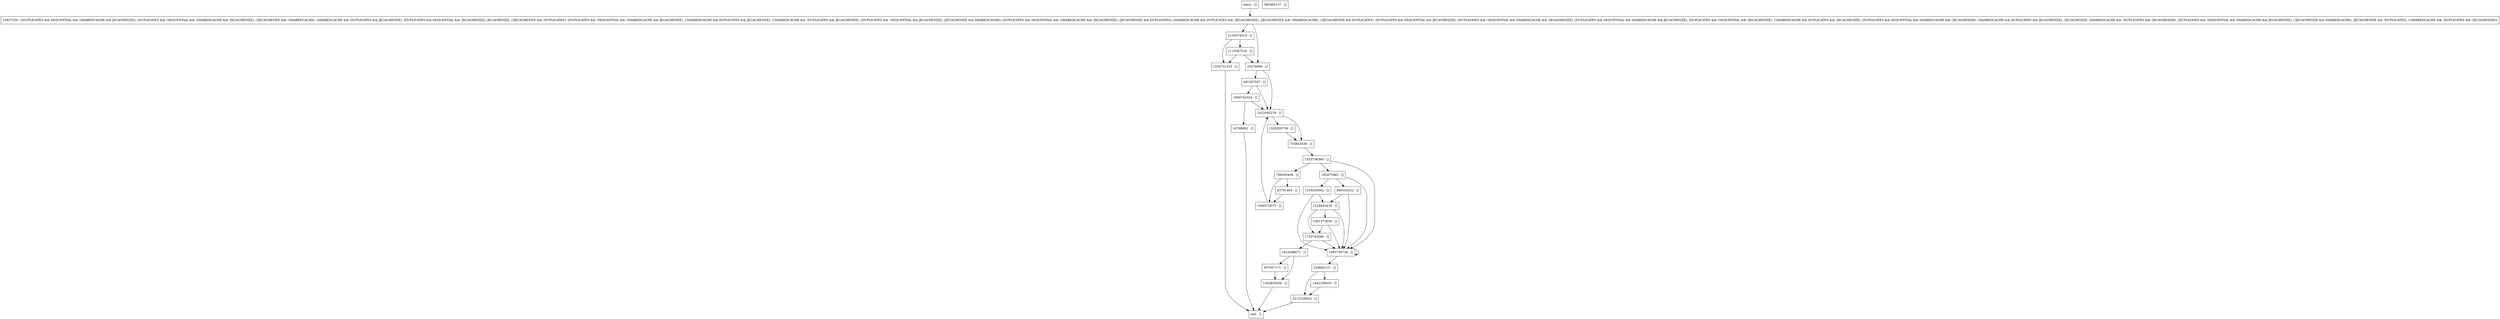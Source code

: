 digraph retrieveNextCheckForInsertion {
node [shape=record];
1685730736 [label="1685730736 - []"];
2112229043 [label="2112229043 - []"];
1110387316 [label="1110387316 - []"];
949102222 [label="949102222 - []"];
1091273639 [label="1091273639 - []"];
63791463 [label="63791463 - []"];
2133574519 [label="2133574519 - []"];
798283438 [label="798283438 - []"];
1816288671 [label="1816288671 - []"];
10798902 [label="10798902 - []"];
1733763380 [label="1733763380 - []"];
1322835206 [label="1322835206 - []"];
735803539 [label="735803539 - []"];
1533736360 [label="1533736360 - []"];
1529320739 [label="1529320739 - []"];
1442150633 [label="1442150633 - []"];
162475482 [label="162475482 - []"];
491307547 [label="491307547 - []"];
1565372075 [label="1565372075 - []"];
23927239 [label="23927239 - [(DUPLICATES && SEQUENTIAL && !SHAREDCACHE && JECACHESIZE), (DUPLICATES && !SEQUENTIAL && !SHAREDCACHE && !JECACHESIZE), (!JECACHESIZE && !SHAREDCACHE), (SHAREDCACHE && !DUPLICATES && JECACHESIZE), (DUPLICATES && SEQUENTIAL && !JECACHESIZE), JECACHESIZE, (!JECACHESIZE && !DUPLICATES), (DUPLICATES && !SEQUENTIAL && !SHAREDCACHE && JECACHESIZE), (!SHAREDCACHE && DUPLICATES && JECACHESIZE), (!SHAREDCACHE && !DUPLICATES && JECACHESIZE), (DUPLICATES && !SEQUENTIAL && JECACHESIZE), (JECACHESIZE && SHAREDCACHE), (DUPLICATES && SEQUENTIAL && !SHAREDCACHE && !JECACHESIZE), (JECACHESIZE && DUPLICATES), (SHAREDCACHE && DUPLICATES && !JECACHESIZE), (JECACHESIZE && !SHAREDCACHE), (!JECACHESIZE && DUPLICATES), (DUPLICATES && SEQUENTIAL && JECACHESIZE), (DUPLICATES && !SEQUENTIAL && SHAREDCACHE && !JECACHESIZE), (DUPLICATES && SEQUENTIAL && SHAREDCACHE && JECACHESIZE), (DUPLICATES && !SEQUENTIAL && !JECACHESIZE), (!SHAREDCACHE && DUPLICATES && !JECACHESIZE), (DUPLICATES && SEQUENTIAL && SHAREDCACHE && !JECACHESIZE), (SHAREDCACHE && DUPLICATES && JECACHESIZE), !JECACHESIZE, (SHAREDCACHE && !DUPLICATES && !JECACHESIZE), (DUPLICATES && !SEQUENTIAL && SHAREDCACHE && JECACHESIZE), (!JECACHESIZE && SHAREDCACHE), (JECACHESIZE && !DUPLICATES), (!SHAREDCACHE && !DUPLICATES && !JECACHESIZE)]"];
1254731415 [label="1254731415 - []"];
1004742324 [label="1004742324 - []"];
365465137 [label="365465137 - []"];
507957171 [label="507957171 - []"];
33278066 [label="33278066 - []"];
entry [label="entry - []"];
exit [label="exit - []"];
229682137 [label="229682137 - []"];
1216205042 [label="1216205042 - []"];
1218645435 [label="1218645435 - []"];
1012505278 [label="1012505278 - []"];
entry;
exit;
1685730736 -> 1685730736;
1685730736 -> 229682137;
2112229043 -> exit;
1110387316 -> 33278066;
1110387316 -> 1254731415;
949102222 -> 1685730736;
949102222 -> 1218645435;
1091273639 -> 1685730736;
1091273639 -> 1733763380;
63791463 -> 1565372075;
2133574519 -> 1110387316;
2133574519 -> 1254731415;
798283438 -> 1565372075;
798283438 -> 63791463;
1816288671 -> 1322835206;
1816288671 -> 507957171;
10798902 -> exit;
1733763380 -> 1685730736;
1733763380 -> 1816288671;
1322835206 -> exit;
735803539 -> 1533736360;
1533736360 -> 798283438;
1533736360 -> 1685730736;
1533736360 -> 162475482;
1529320739 -> 735803539;
1442150633 -> 2112229043;
162475482 -> 1685730736;
162475482 -> 1216205042;
162475482 -> 949102222;
491307547 -> 1012505278;
491307547 -> 1004742324;
1565372075 -> 1012505278;
23927239 -> 33278066;
23927239 -> 2133574519;
1254731415 -> exit;
1004742324 -> 10798902;
1004742324 -> 1012505278;
507957171 -> 1322835206;
33278066 -> 491307547;
33278066 -> 1012505278;
entry -> 23927239;
229682137 -> 1442150633;
229682137 -> 2112229043;
1216205042 -> 1685730736;
1216205042 -> 1218645435;
1218645435 -> 1685730736;
1218645435 -> 1733763380;
1218645435 -> 1091273639;
1012505278 -> 1529320739;
1012505278 -> 735803539;
}
